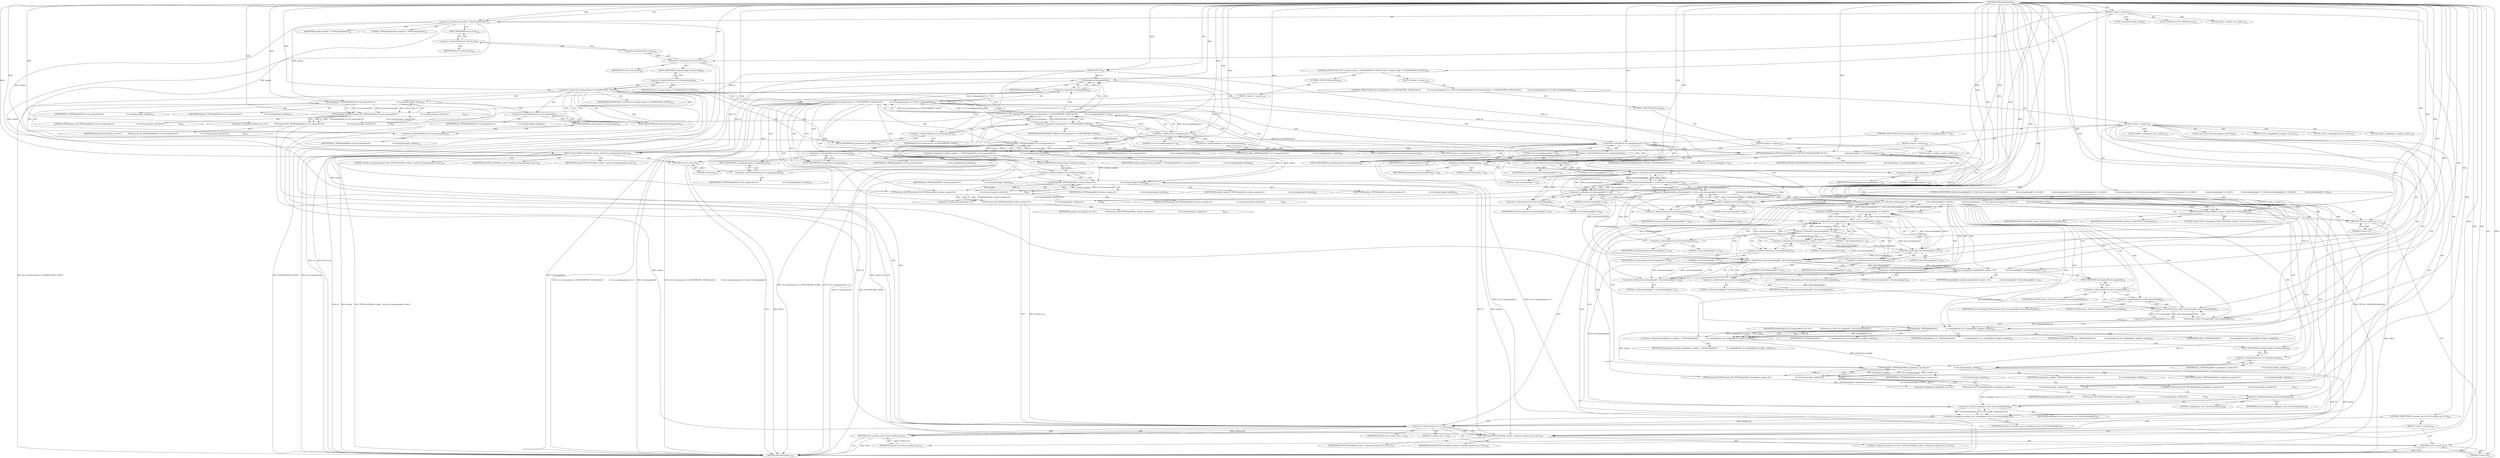 digraph "TIFFScanlineSize64" {  
"11443" [label = <(METHOD,TIFFScanlineSize64)<SUB>245</SUB>> ]
"11444" [label = <(PARAM,TIFF *tif)<SUB>245</SUB>> ]
"11445" [label = <(BLOCK,&lt;empty&gt;,&lt;empty&gt;)<SUB>246</SUB>> ]
"11446" [label = <(LOCAL,constchar[] module: char[])<SUB>247</SUB>> ]
"11447" [label = <(&lt;operator&gt;.assignment,module[] = &quot;TIFFScanlineSize64&quot;)<SUB>247</SUB>> ]
"11448" [label = <(IDENTIFIER,module,module[] = &quot;TIFFScanlineSize64&quot;)<SUB>247</SUB>> ]
"11449" [label = <(LITERAL,&quot;TIFFScanlineSize64&quot;,module[] = &quot;TIFFScanlineSize64&quot;)<SUB>247</SUB>> ]
"11450" [label = <(LOCAL,TIFFDirectory* td: TIFFDirectory)<SUB>248</SUB>> ]
"11451" [label = <(&lt;operator&gt;.assignment,*td = &amp;tif-&gt;tif_dir)<SUB>248</SUB>> ]
"11452" [label = <(IDENTIFIER,td,*td = &amp;tif-&gt;tif_dir)<SUB>248</SUB>> ]
"11453" [label = <(&lt;operator&gt;.addressOf,&amp;tif-&gt;tif_dir)<SUB>248</SUB>> ]
"11454" [label = <(&lt;operator&gt;.indirectFieldAccess,tif-&gt;tif_dir)<SUB>248</SUB>> ]
"11455" [label = <(IDENTIFIER,tif,*td = &amp;tif-&gt;tif_dir)<SUB>248</SUB>> ]
"11456" [label = <(FIELD_IDENTIFIER,tif_dir,tif_dir)<SUB>248</SUB>> ]
"11457" [label = <(LOCAL,uint64_t scanline_size: uint64_t)<SUB>249</SUB>> ]
"11458" [label = <(CONTROL_STRUCTURE,if (td-&gt;td_planarconfig == PLANARCONFIG_CONTIG),if (td-&gt;td_planarconfig == PLANARCONFIG_CONTIG))<SUB>250</SUB>> ]
"11459" [label = <(&lt;operator&gt;.equals,td-&gt;td_planarconfig == PLANARCONFIG_CONTIG)<SUB>250</SUB>> ]
"11460" [label = <(&lt;operator&gt;.indirectFieldAccess,td-&gt;td_planarconfig)<SUB>250</SUB>> ]
"11461" [label = <(IDENTIFIER,td,td-&gt;td_planarconfig == PLANARCONFIG_CONTIG)<SUB>250</SUB>> ]
"11462" [label = <(FIELD_IDENTIFIER,td_planarconfig,td_planarconfig)<SUB>250</SUB>> ]
"11463" [label = <(IDENTIFIER,PLANARCONFIG_CONTIG,td-&gt;td_planarconfig == PLANARCONFIG_CONTIG)<SUB>250</SUB>> ]
"11464" [label = <(BLOCK,&lt;empty&gt;,&lt;empty&gt;)<SUB>251</SUB>> ]
"11465" [label = <(CONTROL_STRUCTURE,if ((td-&gt;td_photometric == PHOTOMETRIC_YCBCR) &amp;&amp;\012            (td-&gt;td_samplesperpixel == 3) &amp;&amp; (!isUpSampled(tif))),if ((td-&gt;td_photometric == PHOTOMETRIC_YCBCR) &amp;&amp;\012            (td-&gt;td_samplesperpixel == 3) &amp;&amp; (!isUpSampled(tif))))<SUB>252</SUB>> ]
"11466" [label = <(&lt;operator&gt;.logicalAnd,(td-&gt;td_photometric == PHOTOMETRIC_YCBCR) &amp;&amp;\012            (td-&gt;td_samplesperpixel == 3) &amp;&amp; (!isUpSampled(tif)))<SUB>252</SUB>> ]
"11467" [label = <(&lt;operator&gt;.logicalAnd,(td-&gt;td_photometric == PHOTOMETRIC_YCBCR) &amp;&amp;\012            (td-&gt;td_samplesperpixel == 3))<SUB>252</SUB>> ]
"11468" [label = <(&lt;operator&gt;.equals,td-&gt;td_photometric == PHOTOMETRIC_YCBCR)<SUB>252</SUB>> ]
"11469" [label = <(&lt;operator&gt;.indirectFieldAccess,td-&gt;td_photometric)<SUB>252</SUB>> ]
"11470" [label = <(IDENTIFIER,td,td-&gt;td_photometric == PHOTOMETRIC_YCBCR)<SUB>252</SUB>> ]
"11471" [label = <(FIELD_IDENTIFIER,td_photometric,td_photometric)<SUB>252</SUB>> ]
"11472" [label = <(IDENTIFIER,PHOTOMETRIC_YCBCR,td-&gt;td_photometric == PHOTOMETRIC_YCBCR)<SUB>252</SUB>> ]
"11473" [label = <(&lt;operator&gt;.equals,td-&gt;td_samplesperpixel == 3)<SUB>253</SUB>> ]
"11474" [label = <(&lt;operator&gt;.indirectFieldAccess,td-&gt;td_samplesperpixel)<SUB>253</SUB>> ]
"11475" [label = <(IDENTIFIER,td,td-&gt;td_samplesperpixel == 3)<SUB>253</SUB>> ]
"11476" [label = <(FIELD_IDENTIFIER,td_samplesperpixel,td_samplesperpixel)<SUB>253</SUB>> ]
"11477" [label = <(LITERAL,3,td-&gt;td_samplesperpixel == 3)<SUB>253</SUB>> ]
"11478" [label = <(&lt;operator&gt;.logicalNot,!isUpSampled(tif))<SUB>253</SUB>> ]
"11479" [label = <(isUpSampled,isUpSampled(tif))<SUB>253</SUB>> ]
"11480" [label = <(IDENTIFIER,tif,isUpSampled(tif))<SUB>253</SUB>> ]
"11481" [label = <(BLOCK,&lt;empty&gt;,&lt;empty&gt;)<SUB>254</SUB>> ]
"11482" [label = <(LOCAL,uint16_t[2] ycbcrsubsampling: uint16_t[2])<SUB>255</SUB>> ]
"11483" [label = <(LOCAL,uint16_t samplingblock_samples: uint16_t)<SUB>256</SUB>> ]
"11484" [label = <(LOCAL,uint32_t samplingblocks_hor: uint32_t)<SUB>257</SUB>> ]
"11485" [label = <(LOCAL,uint64_t samplingrow_samples: uint64_t)<SUB>258</SUB>> ]
"11486" [label = <(LOCAL,uint64_t samplingrow_size: uint64_t)<SUB>259</SUB>> ]
"11487" [label = <(CONTROL_STRUCTURE,if (td-&gt;td_samplesperpixel != 3),if (td-&gt;td_samplesperpixel != 3))<SUB>260</SUB>> ]
"11488" [label = <(&lt;operator&gt;.notEquals,td-&gt;td_samplesperpixel != 3)<SUB>260</SUB>> ]
"11489" [label = <(&lt;operator&gt;.indirectFieldAccess,td-&gt;td_samplesperpixel)<SUB>260</SUB>> ]
"11490" [label = <(IDENTIFIER,td,td-&gt;td_samplesperpixel != 3)<SUB>260</SUB>> ]
"11491" [label = <(FIELD_IDENTIFIER,td_samplesperpixel,td_samplesperpixel)<SUB>260</SUB>> ]
"11492" [label = <(LITERAL,3,td-&gt;td_samplesperpixel != 3)<SUB>260</SUB>> ]
"11493" [label = <(BLOCK,&lt;empty&gt;,&lt;empty&gt;)<SUB>261</SUB>> ]
"11494" [label = <(TIFFErrorExtR,TIFFErrorExtR(tif, module, &quot;Invalid td_samplesperpixel value&quot;))<SUB>262</SUB>> ]
"11495" [label = <(IDENTIFIER,tif,TIFFErrorExtR(tif, module, &quot;Invalid td_samplesperpixel value&quot;))<SUB>262</SUB>> ]
"11496" [label = <(IDENTIFIER,module,TIFFErrorExtR(tif, module, &quot;Invalid td_samplesperpixel value&quot;))<SUB>262</SUB>> ]
"11497" [label = <(LITERAL,&quot;Invalid td_samplesperpixel value&quot;,TIFFErrorExtR(tif, module, &quot;Invalid td_samplesperpixel value&quot;))<SUB>262</SUB>> ]
"11498" [label = <(RETURN,return 0;,return 0;)<SUB>263</SUB>> ]
"11499" [label = <(LITERAL,0,return 0;)<SUB>263</SUB>> ]
"11500" [label = <(TIFFGetFieldDefaulted,TIFFGetFieldDefaulted(tif, TIFFTAG_YCBCRSUBSAMPLING,\012                                  ycbcrsubsampling + 0, ycbcrsubsampling + 1))<SUB>265</SUB>> ]
"11501" [label = <(IDENTIFIER,tif,TIFFGetFieldDefaulted(tif, TIFFTAG_YCBCRSUBSAMPLING,\012                                  ycbcrsubsampling + 0, ycbcrsubsampling + 1))<SUB>265</SUB>> ]
"11502" [label = <(IDENTIFIER,TIFFTAG_YCBCRSUBSAMPLING,TIFFGetFieldDefaulted(tif, TIFFTAG_YCBCRSUBSAMPLING,\012                                  ycbcrsubsampling + 0, ycbcrsubsampling + 1))<SUB>265</SUB>> ]
"11503" [label = <(&lt;operator&gt;.addition,ycbcrsubsampling + 0)<SUB>266</SUB>> ]
"11504" [label = <(IDENTIFIER,ycbcrsubsampling,ycbcrsubsampling + 0)<SUB>266</SUB>> ]
"11505" [label = <(LITERAL,0,ycbcrsubsampling + 0)<SUB>266</SUB>> ]
"11506" [label = <(&lt;operator&gt;.addition,ycbcrsubsampling + 1)<SUB>266</SUB>> ]
"11507" [label = <(IDENTIFIER,ycbcrsubsampling,ycbcrsubsampling + 1)<SUB>266</SUB>> ]
"11508" [label = <(LITERAL,1,ycbcrsubsampling + 1)<SUB>266</SUB>> ]
"11509" [label = <(CONTROL_STRUCTURE,if (((ycbcrsubsampling[0] != 1) &amp;&amp; (ycbcrsubsampling[0] != 2) &amp;&amp;\012                 (ycbcrsubsampling[0] != 4)) ||\012                ((ycbcrsubsampling[1] != 1) &amp;&amp; (ycbcrsubsampling[1] != 2) &amp;&amp;\012                 (ycbcrsubsampling[1] != 4))),if (((ycbcrsubsampling[0] != 1) &amp;&amp; (ycbcrsubsampling[0] != 2) &amp;&amp;\012                 (ycbcrsubsampling[0] != 4)) ||\012                ((ycbcrsubsampling[1] != 1) &amp;&amp; (ycbcrsubsampling[1] != 2) &amp;&amp;\012                 (ycbcrsubsampling[1] != 4))))<SUB>267</SUB>> ]
"11510" [label = <(&lt;operator&gt;.logicalOr,((ycbcrsubsampling[0] != 1) &amp;&amp; (ycbcrsubsampling[0] != 2) &amp;&amp;\012                 (ycbcrsubsampling[0] != 4)) ||\012                ((ycbcrsubsampling[1] != 1) &amp;&amp; (ycbcrsubsampling[1] != 2) &amp;&amp;\012                 (ycbcrsubsampling[1] != 4)))<SUB>267</SUB>> ]
"11511" [label = <(&lt;operator&gt;.logicalAnd,(ycbcrsubsampling[0] != 1) &amp;&amp; (ycbcrsubsampling[0] != 2) &amp;&amp;\012                 (ycbcrsubsampling[0] != 4))<SUB>267</SUB>> ]
"11512" [label = <(&lt;operator&gt;.logicalAnd,(ycbcrsubsampling[0] != 1) &amp;&amp; (ycbcrsubsampling[0] != 2))<SUB>267</SUB>> ]
"11513" [label = <(&lt;operator&gt;.notEquals,ycbcrsubsampling[0] != 1)<SUB>267</SUB>> ]
"11514" [label = <(&lt;operator&gt;.indirectIndexAccess,ycbcrsubsampling[0])<SUB>267</SUB>> ]
"11515" [label = <(IDENTIFIER,ycbcrsubsampling,ycbcrsubsampling[0] != 1)<SUB>267</SUB>> ]
"11516" [label = <(LITERAL,0,ycbcrsubsampling[0] != 1)<SUB>267</SUB>> ]
"11517" [label = <(LITERAL,1,ycbcrsubsampling[0] != 1)<SUB>267</SUB>> ]
"11518" [label = <(&lt;operator&gt;.notEquals,ycbcrsubsampling[0] != 2)<SUB>267</SUB>> ]
"11519" [label = <(&lt;operator&gt;.indirectIndexAccess,ycbcrsubsampling[0])<SUB>267</SUB>> ]
"11520" [label = <(IDENTIFIER,ycbcrsubsampling,ycbcrsubsampling[0] != 2)<SUB>267</SUB>> ]
"11521" [label = <(LITERAL,0,ycbcrsubsampling[0] != 2)<SUB>267</SUB>> ]
"11522" [label = <(LITERAL,2,ycbcrsubsampling[0] != 2)<SUB>267</SUB>> ]
"11523" [label = <(&lt;operator&gt;.notEquals,ycbcrsubsampling[0] != 4)<SUB>268</SUB>> ]
"11524" [label = <(&lt;operator&gt;.indirectIndexAccess,ycbcrsubsampling[0])<SUB>268</SUB>> ]
"11525" [label = <(IDENTIFIER,ycbcrsubsampling,ycbcrsubsampling[0] != 4)<SUB>268</SUB>> ]
"11526" [label = <(LITERAL,0,ycbcrsubsampling[0] != 4)<SUB>268</SUB>> ]
"11527" [label = <(LITERAL,4,ycbcrsubsampling[0] != 4)<SUB>268</SUB>> ]
"11528" [label = <(&lt;operator&gt;.logicalAnd,(ycbcrsubsampling[1] != 1) &amp;&amp; (ycbcrsubsampling[1] != 2) &amp;&amp;\012                 (ycbcrsubsampling[1] != 4))<SUB>269</SUB>> ]
"11529" [label = <(&lt;operator&gt;.logicalAnd,(ycbcrsubsampling[1] != 1) &amp;&amp; (ycbcrsubsampling[1] != 2))<SUB>269</SUB>> ]
"11530" [label = <(&lt;operator&gt;.notEquals,ycbcrsubsampling[1] != 1)<SUB>269</SUB>> ]
"11531" [label = <(&lt;operator&gt;.indirectIndexAccess,ycbcrsubsampling[1])<SUB>269</SUB>> ]
"11532" [label = <(IDENTIFIER,ycbcrsubsampling,ycbcrsubsampling[1] != 1)<SUB>269</SUB>> ]
"11533" [label = <(LITERAL,1,ycbcrsubsampling[1] != 1)<SUB>269</SUB>> ]
"11534" [label = <(LITERAL,1,ycbcrsubsampling[1] != 1)<SUB>269</SUB>> ]
"11535" [label = <(&lt;operator&gt;.notEquals,ycbcrsubsampling[1] != 2)<SUB>269</SUB>> ]
"11536" [label = <(&lt;operator&gt;.indirectIndexAccess,ycbcrsubsampling[1])<SUB>269</SUB>> ]
"11537" [label = <(IDENTIFIER,ycbcrsubsampling,ycbcrsubsampling[1] != 2)<SUB>269</SUB>> ]
"11538" [label = <(LITERAL,1,ycbcrsubsampling[1] != 2)<SUB>269</SUB>> ]
"11539" [label = <(LITERAL,2,ycbcrsubsampling[1] != 2)<SUB>269</SUB>> ]
"11540" [label = <(&lt;operator&gt;.notEquals,ycbcrsubsampling[1] != 4)<SUB>270</SUB>> ]
"11541" [label = <(&lt;operator&gt;.indirectIndexAccess,ycbcrsubsampling[1])<SUB>270</SUB>> ]
"11542" [label = <(IDENTIFIER,ycbcrsubsampling,ycbcrsubsampling[1] != 4)<SUB>270</SUB>> ]
"11543" [label = <(LITERAL,1,ycbcrsubsampling[1] != 4)<SUB>270</SUB>> ]
"11544" [label = <(LITERAL,4,ycbcrsubsampling[1] != 4)<SUB>270</SUB>> ]
"11545" [label = <(BLOCK,&lt;empty&gt;,&lt;empty&gt;)<SUB>271</SUB>> ]
"11546" [label = <(TIFFErrorExtR,TIFFErrorExtR(tif, module, &quot;Invalid YCbCr subsampling&quot;))<SUB>272</SUB>> ]
"11547" [label = <(IDENTIFIER,tif,TIFFErrorExtR(tif, module, &quot;Invalid YCbCr subsampling&quot;))<SUB>272</SUB>> ]
"11548" [label = <(IDENTIFIER,module,TIFFErrorExtR(tif, module, &quot;Invalid YCbCr subsampling&quot;))<SUB>272</SUB>> ]
"11549" [label = <(LITERAL,&quot;Invalid YCbCr subsampling&quot;,TIFFErrorExtR(tif, module, &quot;Invalid YCbCr subsampling&quot;))<SUB>272</SUB>> ]
"11550" [label = <(RETURN,return 0;,return 0;)<SUB>273</SUB>> ]
"11551" [label = <(LITERAL,0,return 0;)<SUB>273</SUB>> ]
"11552" [label = <(&lt;operator&gt;.assignment,samplingblock_samples =\012                ycbcrsubsampling[0] * ycbcrsubsampling[1] + 2)<SUB>275</SUB>> ]
"11553" [label = <(IDENTIFIER,samplingblock_samples,samplingblock_samples =\012                ycbcrsubsampling[0] * ycbcrsubsampling[1] + 2)<SUB>275</SUB>> ]
"11554" [label = <(&lt;operator&gt;.addition,ycbcrsubsampling[0] * ycbcrsubsampling[1] + 2)<SUB>276</SUB>> ]
"11555" [label = <(&lt;operator&gt;.multiplication,ycbcrsubsampling[0] * ycbcrsubsampling[1])<SUB>276</SUB>> ]
"11556" [label = <(&lt;operator&gt;.indirectIndexAccess,ycbcrsubsampling[0])<SUB>276</SUB>> ]
"11557" [label = <(IDENTIFIER,ycbcrsubsampling,ycbcrsubsampling[0] * ycbcrsubsampling[1])<SUB>276</SUB>> ]
"11558" [label = <(LITERAL,0,ycbcrsubsampling[0] * ycbcrsubsampling[1])<SUB>276</SUB>> ]
"11559" [label = <(&lt;operator&gt;.indirectIndexAccess,ycbcrsubsampling[1])<SUB>276</SUB>> ]
"11560" [label = <(IDENTIFIER,ycbcrsubsampling,ycbcrsubsampling[0] * ycbcrsubsampling[1])<SUB>276</SUB>> ]
"11561" [label = <(LITERAL,1,ycbcrsubsampling[0] * ycbcrsubsampling[1])<SUB>276</SUB>> ]
"11562" [label = <(LITERAL,2,ycbcrsubsampling[0] * ycbcrsubsampling[1] + 2)<SUB>276</SUB>> ]
"11563" [label = <(&lt;operator&gt;.assignment,samplingblocks_hor =\012                TIFFhowmany_32(td-&gt;td_imagewidth, ycbcrsubsampling[0]))<SUB>277</SUB>> ]
"11564" [label = <(IDENTIFIER,samplingblocks_hor,samplingblocks_hor =\012                TIFFhowmany_32(td-&gt;td_imagewidth, ycbcrsubsampling[0]))<SUB>277</SUB>> ]
"11565" [label = <(TIFFhowmany_32,TIFFhowmany_32(td-&gt;td_imagewidth, ycbcrsubsampling[0]))<SUB>278</SUB>> ]
"11566" [label = <(&lt;operator&gt;.indirectFieldAccess,td-&gt;td_imagewidth)<SUB>278</SUB>> ]
"11567" [label = <(IDENTIFIER,td,TIFFhowmany_32(td-&gt;td_imagewidth, ycbcrsubsampling[0]))<SUB>278</SUB>> ]
"11568" [label = <(FIELD_IDENTIFIER,td_imagewidth,td_imagewidth)<SUB>278</SUB>> ]
"11569" [label = <(&lt;operator&gt;.indirectIndexAccess,ycbcrsubsampling[0])<SUB>278</SUB>> ]
"11570" [label = <(IDENTIFIER,ycbcrsubsampling,TIFFhowmany_32(td-&gt;td_imagewidth, ycbcrsubsampling[0]))<SUB>278</SUB>> ]
"11571" [label = <(LITERAL,0,TIFFhowmany_32(td-&gt;td_imagewidth, ycbcrsubsampling[0]))<SUB>278</SUB>> ]
"11572" [label = <(&lt;operator&gt;.assignment,samplingrow_samples = _TIFFMultiply64(\012                tif, samplingblocks_hor, samplingblock_samples, module))<SUB>279</SUB>> ]
"11573" [label = <(IDENTIFIER,samplingrow_samples,samplingrow_samples = _TIFFMultiply64(\012                tif, samplingblocks_hor, samplingblock_samples, module))<SUB>279</SUB>> ]
"11574" [label = <(_TIFFMultiply64,_TIFFMultiply64(\012                tif, samplingblocks_hor, samplingblock_samples, module))<SUB>279</SUB>> ]
"11575" [label = <(IDENTIFIER,tif,_TIFFMultiply64(\012                tif, samplingblocks_hor, samplingblock_samples, module))<SUB>280</SUB>> ]
"11576" [label = <(IDENTIFIER,samplingblocks_hor,_TIFFMultiply64(\012                tif, samplingblocks_hor, samplingblock_samples, module))<SUB>280</SUB>> ]
"11577" [label = <(IDENTIFIER,samplingblock_samples,_TIFFMultiply64(\012                tif, samplingblocks_hor, samplingblock_samples, module))<SUB>280</SUB>> ]
"11578" [label = <(IDENTIFIER,module,_TIFFMultiply64(\012                tif, samplingblocks_hor, samplingblock_samples, module))<SUB>280</SUB>> ]
"11579" [label = <(&lt;operator&gt;.assignment,samplingrow_size =\012                TIFFhowmany_64(_TIFFMultiply64(tif, samplingrow_samples,\012                                               td-&gt;td_bitspersample, module),\012                               8))<SUB>281</SUB>> ]
"11580" [label = <(IDENTIFIER,samplingrow_size,samplingrow_size =\012                TIFFhowmany_64(_TIFFMultiply64(tif, samplingrow_samples,\012                                               td-&gt;td_bitspersample, module),\012                               8))<SUB>281</SUB>> ]
"11581" [label = <(TIFFhowmany_64,TIFFhowmany_64(_TIFFMultiply64(tif, samplingrow_samples,\012                                               td-&gt;td_bitspersample, module),\012                               8))<SUB>282</SUB>> ]
"11582" [label = <(_TIFFMultiply64,_TIFFMultiply64(tif, samplingrow_samples,\012                                               td-&gt;td_bitspersample, module))<SUB>282</SUB>> ]
"11583" [label = <(IDENTIFIER,tif,_TIFFMultiply64(tif, samplingrow_samples,\012                                               td-&gt;td_bitspersample, module))<SUB>282</SUB>> ]
"11584" [label = <(IDENTIFIER,samplingrow_samples,_TIFFMultiply64(tif, samplingrow_samples,\012                                               td-&gt;td_bitspersample, module))<SUB>282</SUB>> ]
"11585" [label = <(&lt;operator&gt;.indirectFieldAccess,td-&gt;td_bitspersample)<SUB>283</SUB>> ]
"11586" [label = <(IDENTIFIER,td,_TIFFMultiply64(tif, samplingrow_samples,\012                                               td-&gt;td_bitspersample, module))<SUB>283</SUB>> ]
"11587" [label = <(FIELD_IDENTIFIER,td_bitspersample,td_bitspersample)<SUB>283</SUB>> ]
"11588" [label = <(IDENTIFIER,module,_TIFFMultiply64(tif, samplingrow_samples,\012                                               td-&gt;td_bitspersample, module))<SUB>283</SUB>> ]
"11589" [label = <(LITERAL,8,TIFFhowmany_64(_TIFFMultiply64(tif, samplingrow_samples,\012                                               td-&gt;td_bitspersample, module),\012                               8))<SUB>284</SUB>> ]
"11590" [label = <(&lt;operator&gt;.assignment,scanline_size = (samplingrow_size / ycbcrsubsampling[1]))<SUB>285</SUB>> ]
"11591" [label = <(IDENTIFIER,scanline_size,scanline_size = (samplingrow_size / ycbcrsubsampling[1]))<SUB>285</SUB>> ]
"11592" [label = <(&lt;operator&gt;.division,samplingrow_size / ycbcrsubsampling[1])<SUB>285</SUB>> ]
"11593" [label = <(IDENTIFIER,samplingrow_size,samplingrow_size / ycbcrsubsampling[1])<SUB>285</SUB>> ]
"11594" [label = <(&lt;operator&gt;.indirectIndexAccess,ycbcrsubsampling[1])<SUB>285</SUB>> ]
"11595" [label = <(IDENTIFIER,ycbcrsubsampling,samplingrow_size / ycbcrsubsampling[1])<SUB>285</SUB>> ]
"11596" [label = <(LITERAL,1,samplingrow_size / ycbcrsubsampling[1])<SUB>285</SUB>> ]
"11597" [label = <(CONTROL_STRUCTURE,else,else)<SUB>288</SUB>> ]
"11598" [label = <(BLOCK,&lt;empty&gt;,&lt;empty&gt;)<SUB>288</SUB>> ]
"11599" [label = <(LOCAL,uint64_t scanline_samples: uint64_t)<SUB>289</SUB>> ]
"11600" [label = <(&lt;operator&gt;.assignment,scanline_samples = _TIFFMultiply64(tif, td-&gt;td_imagewidth,\012                                               td-&gt;td_samplesperpixel, module))<SUB>290</SUB>> ]
"11601" [label = <(IDENTIFIER,scanline_samples,scanline_samples = _TIFFMultiply64(tif, td-&gt;td_imagewidth,\012                                               td-&gt;td_samplesperpixel, module))<SUB>290</SUB>> ]
"11602" [label = <(_TIFFMultiply64,_TIFFMultiply64(tif, td-&gt;td_imagewidth,\012                                               td-&gt;td_samplesperpixel, module))<SUB>290</SUB>> ]
"11603" [label = <(IDENTIFIER,tif,_TIFFMultiply64(tif, td-&gt;td_imagewidth,\012                                               td-&gt;td_samplesperpixel, module))<SUB>290</SUB>> ]
"11604" [label = <(&lt;operator&gt;.indirectFieldAccess,td-&gt;td_imagewidth)<SUB>290</SUB>> ]
"11605" [label = <(IDENTIFIER,td,_TIFFMultiply64(tif, td-&gt;td_imagewidth,\012                                               td-&gt;td_samplesperpixel, module))<SUB>290</SUB>> ]
"11606" [label = <(FIELD_IDENTIFIER,td_imagewidth,td_imagewidth)<SUB>290</SUB>> ]
"11607" [label = <(&lt;operator&gt;.indirectFieldAccess,td-&gt;td_samplesperpixel)<SUB>291</SUB>> ]
"11608" [label = <(IDENTIFIER,td,_TIFFMultiply64(tif, td-&gt;td_imagewidth,\012                                               td-&gt;td_samplesperpixel, module))<SUB>291</SUB>> ]
"11609" [label = <(FIELD_IDENTIFIER,td_samplesperpixel,td_samplesperpixel)<SUB>291</SUB>> ]
"11610" [label = <(IDENTIFIER,module,_TIFFMultiply64(tif, td-&gt;td_imagewidth,\012                                               td-&gt;td_samplesperpixel, module))<SUB>291</SUB>> ]
"11611" [label = <(&lt;operator&gt;.assignment,scanline_size =\012                TIFFhowmany_64(_TIFFMultiply64(tif, scanline_samples,\012                                               td-&gt;td_bitspersample, module),\012                               8))<SUB>292</SUB>> ]
"11612" [label = <(IDENTIFIER,scanline_size,scanline_size =\012                TIFFhowmany_64(_TIFFMultiply64(tif, scanline_samples,\012                                               td-&gt;td_bitspersample, module),\012                               8))<SUB>292</SUB>> ]
"11613" [label = <(TIFFhowmany_64,TIFFhowmany_64(_TIFFMultiply64(tif, scanline_samples,\012                                               td-&gt;td_bitspersample, module),\012                               8))<SUB>293</SUB>> ]
"11614" [label = <(_TIFFMultiply64,_TIFFMultiply64(tif, scanline_samples,\012                                               td-&gt;td_bitspersample, module))<SUB>293</SUB>> ]
"11615" [label = <(IDENTIFIER,tif,_TIFFMultiply64(tif, scanline_samples,\012                                               td-&gt;td_bitspersample, module))<SUB>293</SUB>> ]
"11616" [label = <(IDENTIFIER,scanline_samples,_TIFFMultiply64(tif, scanline_samples,\012                                               td-&gt;td_bitspersample, module))<SUB>293</SUB>> ]
"11617" [label = <(&lt;operator&gt;.indirectFieldAccess,td-&gt;td_bitspersample)<SUB>294</SUB>> ]
"11618" [label = <(IDENTIFIER,td,_TIFFMultiply64(tif, scanline_samples,\012                                               td-&gt;td_bitspersample, module))<SUB>294</SUB>> ]
"11619" [label = <(FIELD_IDENTIFIER,td_bitspersample,td_bitspersample)<SUB>294</SUB>> ]
"11620" [label = <(IDENTIFIER,module,_TIFFMultiply64(tif, scanline_samples,\012                                               td-&gt;td_bitspersample, module))<SUB>294</SUB>> ]
"11621" [label = <(LITERAL,8,TIFFhowmany_64(_TIFFMultiply64(tif, scanline_samples,\012                                               td-&gt;td_bitspersample, module),\012                               8))<SUB>295</SUB>> ]
"11622" [label = <(CONTROL_STRUCTURE,else,else)<SUB>299</SUB>> ]
"11623" [label = <(BLOCK,&lt;empty&gt;,&lt;empty&gt;)<SUB>299</SUB>> ]
"11624" [label = <(&lt;operator&gt;.assignment,scanline_size =\012            TIFFhowmany_64(_TIFFMultiply64(tif, td-&gt;td_imagewidth,\012                                           td-&gt;td_bitspersample, module),\012                           8))<SUB>300</SUB>> ]
"11625" [label = <(IDENTIFIER,scanline_size,scanline_size =\012            TIFFhowmany_64(_TIFFMultiply64(tif, td-&gt;td_imagewidth,\012                                           td-&gt;td_bitspersample, module),\012                           8))<SUB>300</SUB>> ]
"11626" [label = <(TIFFhowmany_64,TIFFhowmany_64(_TIFFMultiply64(tif, td-&gt;td_imagewidth,\012                                           td-&gt;td_bitspersample, module),\012                           8))<SUB>301</SUB>> ]
"11627" [label = <(_TIFFMultiply64,_TIFFMultiply64(tif, td-&gt;td_imagewidth,\012                                           td-&gt;td_bitspersample, module))<SUB>301</SUB>> ]
"11628" [label = <(IDENTIFIER,tif,_TIFFMultiply64(tif, td-&gt;td_imagewidth,\012                                           td-&gt;td_bitspersample, module))<SUB>301</SUB>> ]
"11629" [label = <(&lt;operator&gt;.indirectFieldAccess,td-&gt;td_imagewidth)<SUB>301</SUB>> ]
"11630" [label = <(IDENTIFIER,td,_TIFFMultiply64(tif, td-&gt;td_imagewidth,\012                                           td-&gt;td_bitspersample, module))<SUB>301</SUB>> ]
"11631" [label = <(FIELD_IDENTIFIER,td_imagewidth,td_imagewidth)<SUB>301</SUB>> ]
"11632" [label = <(&lt;operator&gt;.indirectFieldAccess,td-&gt;td_bitspersample)<SUB>302</SUB>> ]
"11633" [label = <(IDENTIFIER,td,_TIFFMultiply64(tif, td-&gt;td_imagewidth,\012                                           td-&gt;td_bitspersample, module))<SUB>302</SUB>> ]
"11634" [label = <(FIELD_IDENTIFIER,td_bitspersample,td_bitspersample)<SUB>302</SUB>> ]
"11635" [label = <(IDENTIFIER,module,_TIFFMultiply64(tif, td-&gt;td_imagewidth,\012                                           td-&gt;td_bitspersample, module))<SUB>302</SUB>> ]
"11636" [label = <(LITERAL,8,TIFFhowmany_64(_TIFFMultiply64(tif, td-&gt;td_imagewidth,\012                                           td-&gt;td_bitspersample, module),\012                           8))<SUB>303</SUB>> ]
"11637" [label = <(CONTROL_STRUCTURE,if (scanline_size == 0),if (scanline_size == 0))<SUB>305</SUB>> ]
"11638" [label = <(&lt;operator&gt;.equals,scanline_size == 0)<SUB>305</SUB>> ]
"11639" [label = <(IDENTIFIER,scanline_size,scanline_size == 0)<SUB>305</SUB>> ]
"11640" [label = <(LITERAL,0,scanline_size == 0)<SUB>305</SUB>> ]
"11641" [label = <(BLOCK,&lt;empty&gt;,&lt;empty&gt;)<SUB>306</SUB>> ]
"11642" [label = <(TIFFErrorExtR,TIFFErrorExtR(tif, module, &quot;Computed scanline size is zero&quot;))<SUB>307</SUB>> ]
"11643" [label = <(IDENTIFIER,tif,TIFFErrorExtR(tif, module, &quot;Computed scanline size is zero&quot;))<SUB>307</SUB>> ]
"11644" [label = <(IDENTIFIER,module,TIFFErrorExtR(tif, module, &quot;Computed scanline size is zero&quot;))<SUB>307</SUB>> ]
"11645" [label = <(LITERAL,&quot;Computed scanline size is zero&quot;,TIFFErrorExtR(tif, module, &quot;Computed scanline size is zero&quot;))<SUB>307</SUB>> ]
"11646" [label = <(RETURN,return 0;,return 0;)<SUB>308</SUB>> ]
"11647" [label = <(LITERAL,0,return 0;)<SUB>308</SUB>> ]
"11648" [label = <(RETURN,return (scanline_size);,return (scanline_size);)<SUB>310</SUB>> ]
"11649" [label = <(IDENTIFIER,scanline_size,return (scanline_size);)<SUB>310</SUB>> ]
"11650" [label = <(METHOD_RETURN,uint64_t)<SUB>245</SUB>> ]
  "11443" -> "11444"  [ label = "AST: "] 
  "11443" -> "11445"  [ label = "AST: "] 
  "11443" -> "11650"  [ label = "AST: "] 
  "11445" -> "11446"  [ label = "AST: "] 
  "11445" -> "11447"  [ label = "AST: "] 
  "11445" -> "11450"  [ label = "AST: "] 
  "11445" -> "11451"  [ label = "AST: "] 
  "11445" -> "11457"  [ label = "AST: "] 
  "11445" -> "11458"  [ label = "AST: "] 
  "11445" -> "11637"  [ label = "AST: "] 
  "11445" -> "11648"  [ label = "AST: "] 
  "11447" -> "11448"  [ label = "AST: "] 
  "11447" -> "11449"  [ label = "AST: "] 
  "11451" -> "11452"  [ label = "AST: "] 
  "11451" -> "11453"  [ label = "AST: "] 
  "11453" -> "11454"  [ label = "AST: "] 
  "11454" -> "11455"  [ label = "AST: "] 
  "11454" -> "11456"  [ label = "AST: "] 
  "11458" -> "11459"  [ label = "AST: "] 
  "11458" -> "11464"  [ label = "AST: "] 
  "11458" -> "11622"  [ label = "AST: "] 
  "11459" -> "11460"  [ label = "AST: "] 
  "11459" -> "11463"  [ label = "AST: "] 
  "11460" -> "11461"  [ label = "AST: "] 
  "11460" -> "11462"  [ label = "AST: "] 
  "11464" -> "11465"  [ label = "AST: "] 
  "11465" -> "11466"  [ label = "AST: "] 
  "11465" -> "11481"  [ label = "AST: "] 
  "11465" -> "11597"  [ label = "AST: "] 
  "11466" -> "11467"  [ label = "AST: "] 
  "11466" -> "11478"  [ label = "AST: "] 
  "11467" -> "11468"  [ label = "AST: "] 
  "11467" -> "11473"  [ label = "AST: "] 
  "11468" -> "11469"  [ label = "AST: "] 
  "11468" -> "11472"  [ label = "AST: "] 
  "11469" -> "11470"  [ label = "AST: "] 
  "11469" -> "11471"  [ label = "AST: "] 
  "11473" -> "11474"  [ label = "AST: "] 
  "11473" -> "11477"  [ label = "AST: "] 
  "11474" -> "11475"  [ label = "AST: "] 
  "11474" -> "11476"  [ label = "AST: "] 
  "11478" -> "11479"  [ label = "AST: "] 
  "11479" -> "11480"  [ label = "AST: "] 
  "11481" -> "11482"  [ label = "AST: "] 
  "11481" -> "11483"  [ label = "AST: "] 
  "11481" -> "11484"  [ label = "AST: "] 
  "11481" -> "11485"  [ label = "AST: "] 
  "11481" -> "11486"  [ label = "AST: "] 
  "11481" -> "11487"  [ label = "AST: "] 
  "11481" -> "11500"  [ label = "AST: "] 
  "11481" -> "11509"  [ label = "AST: "] 
  "11481" -> "11552"  [ label = "AST: "] 
  "11481" -> "11563"  [ label = "AST: "] 
  "11481" -> "11572"  [ label = "AST: "] 
  "11481" -> "11579"  [ label = "AST: "] 
  "11481" -> "11590"  [ label = "AST: "] 
  "11487" -> "11488"  [ label = "AST: "] 
  "11487" -> "11493"  [ label = "AST: "] 
  "11488" -> "11489"  [ label = "AST: "] 
  "11488" -> "11492"  [ label = "AST: "] 
  "11489" -> "11490"  [ label = "AST: "] 
  "11489" -> "11491"  [ label = "AST: "] 
  "11493" -> "11494"  [ label = "AST: "] 
  "11493" -> "11498"  [ label = "AST: "] 
  "11494" -> "11495"  [ label = "AST: "] 
  "11494" -> "11496"  [ label = "AST: "] 
  "11494" -> "11497"  [ label = "AST: "] 
  "11498" -> "11499"  [ label = "AST: "] 
  "11500" -> "11501"  [ label = "AST: "] 
  "11500" -> "11502"  [ label = "AST: "] 
  "11500" -> "11503"  [ label = "AST: "] 
  "11500" -> "11506"  [ label = "AST: "] 
  "11503" -> "11504"  [ label = "AST: "] 
  "11503" -> "11505"  [ label = "AST: "] 
  "11506" -> "11507"  [ label = "AST: "] 
  "11506" -> "11508"  [ label = "AST: "] 
  "11509" -> "11510"  [ label = "AST: "] 
  "11509" -> "11545"  [ label = "AST: "] 
  "11510" -> "11511"  [ label = "AST: "] 
  "11510" -> "11528"  [ label = "AST: "] 
  "11511" -> "11512"  [ label = "AST: "] 
  "11511" -> "11523"  [ label = "AST: "] 
  "11512" -> "11513"  [ label = "AST: "] 
  "11512" -> "11518"  [ label = "AST: "] 
  "11513" -> "11514"  [ label = "AST: "] 
  "11513" -> "11517"  [ label = "AST: "] 
  "11514" -> "11515"  [ label = "AST: "] 
  "11514" -> "11516"  [ label = "AST: "] 
  "11518" -> "11519"  [ label = "AST: "] 
  "11518" -> "11522"  [ label = "AST: "] 
  "11519" -> "11520"  [ label = "AST: "] 
  "11519" -> "11521"  [ label = "AST: "] 
  "11523" -> "11524"  [ label = "AST: "] 
  "11523" -> "11527"  [ label = "AST: "] 
  "11524" -> "11525"  [ label = "AST: "] 
  "11524" -> "11526"  [ label = "AST: "] 
  "11528" -> "11529"  [ label = "AST: "] 
  "11528" -> "11540"  [ label = "AST: "] 
  "11529" -> "11530"  [ label = "AST: "] 
  "11529" -> "11535"  [ label = "AST: "] 
  "11530" -> "11531"  [ label = "AST: "] 
  "11530" -> "11534"  [ label = "AST: "] 
  "11531" -> "11532"  [ label = "AST: "] 
  "11531" -> "11533"  [ label = "AST: "] 
  "11535" -> "11536"  [ label = "AST: "] 
  "11535" -> "11539"  [ label = "AST: "] 
  "11536" -> "11537"  [ label = "AST: "] 
  "11536" -> "11538"  [ label = "AST: "] 
  "11540" -> "11541"  [ label = "AST: "] 
  "11540" -> "11544"  [ label = "AST: "] 
  "11541" -> "11542"  [ label = "AST: "] 
  "11541" -> "11543"  [ label = "AST: "] 
  "11545" -> "11546"  [ label = "AST: "] 
  "11545" -> "11550"  [ label = "AST: "] 
  "11546" -> "11547"  [ label = "AST: "] 
  "11546" -> "11548"  [ label = "AST: "] 
  "11546" -> "11549"  [ label = "AST: "] 
  "11550" -> "11551"  [ label = "AST: "] 
  "11552" -> "11553"  [ label = "AST: "] 
  "11552" -> "11554"  [ label = "AST: "] 
  "11554" -> "11555"  [ label = "AST: "] 
  "11554" -> "11562"  [ label = "AST: "] 
  "11555" -> "11556"  [ label = "AST: "] 
  "11555" -> "11559"  [ label = "AST: "] 
  "11556" -> "11557"  [ label = "AST: "] 
  "11556" -> "11558"  [ label = "AST: "] 
  "11559" -> "11560"  [ label = "AST: "] 
  "11559" -> "11561"  [ label = "AST: "] 
  "11563" -> "11564"  [ label = "AST: "] 
  "11563" -> "11565"  [ label = "AST: "] 
  "11565" -> "11566"  [ label = "AST: "] 
  "11565" -> "11569"  [ label = "AST: "] 
  "11566" -> "11567"  [ label = "AST: "] 
  "11566" -> "11568"  [ label = "AST: "] 
  "11569" -> "11570"  [ label = "AST: "] 
  "11569" -> "11571"  [ label = "AST: "] 
  "11572" -> "11573"  [ label = "AST: "] 
  "11572" -> "11574"  [ label = "AST: "] 
  "11574" -> "11575"  [ label = "AST: "] 
  "11574" -> "11576"  [ label = "AST: "] 
  "11574" -> "11577"  [ label = "AST: "] 
  "11574" -> "11578"  [ label = "AST: "] 
  "11579" -> "11580"  [ label = "AST: "] 
  "11579" -> "11581"  [ label = "AST: "] 
  "11581" -> "11582"  [ label = "AST: "] 
  "11581" -> "11589"  [ label = "AST: "] 
  "11582" -> "11583"  [ label = "AST: "] 
  "11582" -> "11584"  [ label = "AST: "] 
  "11582" -> "11585"  [ label = "AST: "] 
  "11582" -> "11588"  [ label = "AST: "] 
  "11585" -> "11586"  [ label = "AST: "] 
  "11585" -> "11587"  [ label = "AST: "] 
  "11590" -> "11591"  [ label = "AST: "] 
  "11590" -> "11592"  [ label = "AST: "] 
  "11592" -> "11593"  [ label = "AST: "] 
  "11592" -> "11594"  [ label = "AST: "] 
  "11594" -> "11595"  [ label = "AST: "] 
  "11594" -> "11596"  [ label = "AST: "] 
  "11597" -> "11598"  [ label = "AST: "] 
  "11598" -> "11599"  [ label = "AST: "] 
  "11598" -> "11600"  [ label = "AST: "] 
  "11598" -> "11611"  [ label = "AST: "] 
  "11600" -> "11601"  [ label = "AST: "] 
  "11600" -> "11602"  [ label = "AST: "] 
  "11602" -> "11603"  [ label = "AST: "] 
  "11602" -> "11604"  [ label = "AST: "] 
  "11602" -> "11607"  [ label = "AST: "] 
  "11602" -> "11610"  [ label = "AST: "] 
  "11604" -> "11605"  [ label = "AST: "] 
  "11604" -> "11606"  [ label = "AST: "] 
  "11607" -> "11608"  [ label = "AST: "] 
  "11607" -> "11609"  [ label = "AST: "] 
  "11611" -> "11612"  [ label = "AST: "] 
  "11611" -> "11613"  [ label = "AST: "] 
  "11613" -> "11614"  [ label = "AST: "] 
  "11613" -> "11621"  [ label = "AST: "] 
  "11614" -> "11615"  [ label = "AST: "] 
  "11614" -> "11616"  [ label = "AST: "] 
  "11614" -> "11617"  [ label = "AST: "] 
  "11614" -> "11620"  [ label = "AST: "] 
  "11617" -> "11618"  [ label = "AST: "] 
  "11617" -> "11619"  [ label = "AST: "] 
  "11622" -> "11623"  [ label = "AST: "] 
  "11623" -> "11624"  [ label = "AST: "] 
  "11624" -> "11625"  [ label = "AST: "] 
  "11624" -> "11626"  [ label = "AST: "] 
  "11626" -> "11627"  [ label = "AST: "] 
  "11626" -> "11636"  [ label = "AST: "] 
  "11627" -> "11628"  [ label = "AST: "] 
  "11627" -> "11629"  [ label = "AST: "] 
  "11627" -> "11632"  [ label = "AST: "] 
  "11627" -> "11635"  [ label = "AST: "] 
  "11629" -> "11630"  [ label = "AST: "] 
  "11629" -> "11631"  [ label = "AST: "] 
  "11632" -> "11633"  [ label = "AST: "] 
  "11632" -> "11634"  [ label = "AST: "] 
  "11637" -> "11638"  [ label = "AST: "] 
  "11637" -> "11641"  [ label = "AST: "] 
  "11638" -> "11639"  [ label = "AST: "] 
  "11638" -> "11640"  [ label = "AST: "] 
  "11641" -> "11642"  [ label = "AST: "] 
  "11641" -> "11646"  [ label = "AST: "] 
  "11642" -> "11643"  [ label = "AST: "] 
  "11642" -> "11644"  [ label = "AST: "] 
  "11642" -> "11645"  [ label = "AST: "] 
  "11646" -> "11647"  [ label = "AST: "] 
  "11648" -> "11649"  [ label = "AST: "] 
  "11447" -> "11456"  [ label = "CFG: "] 
  "11451" -> "11462"  [ label = "CFG: "] 
  "11648" -> "11650"  [ label = "CFG: "] 
  "11453" -> "11451"  [ label = "CFG: "] 
  "11459" -> "11471"  [ label = "CFG: "] 
  "11459" -> "11631"  [ label = "CFG: "] 
  "11638" -> "11642"  [ label = "CFG: "] 
  "11638" -> "11648"  [ label = "CFG: "] 
  "11454" -> "11453"  [ label = "CFG: "] 
  "11460" -> "11459"  [ label = "CFG: "] 
  "11642" -> "11646"  [ label = "CFG: "] 
  "11646" -> "11650"  [ label = "CFG: "] 
  "11456" -> "11454"  [ label = "CFG: "] 
  "11462" -> "11460"  [ label = "CFG: "] 
  "11466" -> "11491"  [ label = "CFG: "] 
  "11466" -> "11606"  [ label = "CFG: "] 
  "11624" -> "11638"  [ label = "CFG: "] 
  "11467" -> "11466"  [ label = "CFG: "] 
  "11467" -> "11479"  [ label = "CFG: "] 
  "11478" -> "11466"  [ label = "CFG: "] 
  "11500" -> "11514"  [ label = "CFG: "] 
  "11552" -> "11568"  [ label = "CFG: "] 
  "11563" -> "11574"  [ label = "CFG: "] 
  "11572" -> "11587"  [ label = "CFG: "] 
  "11579" -> "11594"  [ label = "CFG: "] 
  "11590" -> "11638"  [ label = "CFG: "] 
  "11626" -> "11624"  [ label = "CFG: "] 
  "11468" -> "11467"  [ label = "CFG: "] 
  "11468" -> "11476"  [ label = "CFG: "] 
  "11473" -> "11467"  [ label = "CFG: "] 
  "11479" -> "11478"  [ label = "CFG: "] 
  "11488" -> "11494"  [ label = "CFG: "] 
  "11488" -> "11503"  [ label = "CFG: "] 
  "11503" -> "11506"  [ label = "CFG: "] 
  "11506" -> "11500"  [ label = "CFG: "] 
  "11510" -> "11546"  [ label = "CFG: "] 
  "11510" -> "11556"  [ label = "CFG: "] 
  "11554" -> "11552"  [ label = "CFG: "] 
  "11565" -> "11563"  [ label = "CFG: "] 
  "11574" -> "11572"  [ label = "CFG: "] 
  "11581" -> "11579"  [ label = "CFG: "] 
  "11592" -> "11590"  [ label = "CFG: "] 
  "11600" -> "11619"  [ label = "CFG: "] 
  "11611" -> "11638"  [ label = "CFG: "] 
  "11627" -> "11626"  [ label = "CFG: "] 
  "11469" -> "11468"  [ label = "CFG: "] 
  "11474" -> "11473"  [ label = "CFG: "] 
  "11489" -> "11488"  [ label = "CFG: "] 
  "11494" -> "11498"  [ label = "CFG: "] 
  "11498" -> "11650"  [ label = "CFG: "] 
  "11511" -> "11510"  [ label = "CFG: "] 
  "11511" -> "11531"  [ label = "CFG: "] 
  "11528" -> "11510"  [ label = "CFG: "] 
  "11546" -> "11550"  [ label = "CFG: "] 
  "11550" -> "11650"  [ label = "CFG: "] 
  "11555" -> "11554"  [ label = "CFG: "] 
  "11566" -> "11569"  [ label = "CFG: "] 
  "11569" -> "11565"  [ label = "CFG: "] 
  "11582" -> "11581"  [ label = "CFG: "] 
  "11594" -> "11592"  [ label = "CFG: "] 
  "11602" -> "11600"  [ label = "CFG: "] 
  "11613" -> "11611"  [ label = "CFG: "] 
  "11629" -> "11634"  [ label = "CFG: "] 
  "11632" -> "11627"  [ label = "CFG: "] 
  "11471" -> "11469"  [ label = "CFG: "] 
  "11476" -> "11474"  [ label = "CFG: "] 
  "11491" -> "11489"  [ label = "CFG: "] 
  "11512" -> "11511"  [ label = "CFG: "] 
  "11512" -> "11524"  [ label = "CFG: "] 
  "11523" -> "11511"  [ label = "CFG: "] 
  "11529" -> "11528"  [ label = "CFG: "] 
  "11529" -> "11541"  [ label = "CFG: "] 
  "11540" -> "11528"  [ label = "CFG: "] 
  "11556" -> "11559"  [ label = "CFG: "] 
  "11559" -> "11555"  [ label = "CFG: "] 
  "11568" -> "11566"  [ label = "CFG: "] 
  "11585" -> "11582"  [ label = "CFG: "] 
  "11604" -> "11609"  [ label = "CFG: "] 
  "11607" -> "11602"  [ label = "CFG: "] 
  "11614" -> "11613"  [ label = "CFG: "] 
  "11631" -> "11629"  [ label = "CFG: "] 
  "11634" -> "11632"  [ label = "CFG: "] 
  "11513" -> "11512"  [ label = "CFG: "] 
  "11513" -> "11519"  [ label = "CFG: "] 
  "11518" -> "11512"  [ label = "CFG: "] 
  "11524" -> "11523"  [ label = "CFG: "] 
  "11530" -> "11529"  [ label = "CFG: "] 
  "11530" -> "11536"  [ label = "CFG: "] 
  "11535" -> "11529"  [ label = "CFG: "] 
  "11541" -> "11540"  [ label = "CFG: "] 
  "11587" -> "11585"  [ label = "CFG: "] 
  "11606" -> "11604"  [ label = "CFG: "] 
  "11609" -> "11607"  [ label = "CFG: "] 
  "11617" -> "11614"  [ label = "CFG: "] 
  "11514" -> "11513"  [ label = "CFG: "] 
  "11519" -> "11518"  [ label = "CFG: "] 
  "11531" -> "11530"  [ label = "CFG: "] 
  "11536" -> "11535"  [ label = "CFG: "] 
  "11619" -> "11617"  [ label = "CFG: "] 
  "11443" -> "11447"  [ label = "CFG: "] 
  "11646" -> "11650"  [ label = "DDG: &lt;RET&gt;"] 
  "11648" -> "11650"  [ label = "DDG: &lt;RET&gt;"] 
  "11550" -> "11650"  [ label = "DDG: &lt;RET&gt;"] 
  "11498" -> "11650"  [ label = "DDG: &lt;RET&gt;"] 
  "11451" -> "11650"  [ label = "DDG: td"] 
  "11451" -> "11650"  [ label = "DDG: &amp;tif-&gt;tif_dir"] 
  "11459" -> "11650"  [ label = "DDG: td-&gt;td_planarconfig"] 
  "11459" -> "11650"  [ label = "DDG: td-&gt;td_planarconfig == PLANARCONFIG_CONTIG"] 
  "11468" -> "11650"  [ label = "DDG: td-&gt;td_photometric"] 
  "11467" -> "11650"  [ label = "DDG: td-&gt;td_photometric == PHOTOMETRIC_YCBCR"] 
  "11467" -> "11650"  [ label = "DDG: td-&gt;td_samplesperpixel == 3"] 
  "11466" -> "11650"  [ label = "DDG: (td-&gt;td_photometric == PHOTOMETRIC_YCBCR) &amp;&amp;\012            (td-&gt;td_samplesperpixel == 3)"] 
  "11478" -> "11650"  [ label = "DDG: isUpSampled(tif)"] 
  "11466" -> "11650"  [ label = "DDG: !isUpSampled(tif)"] 
  "11466" -> "11650"  [ label = "DDG: (td-&gt;td_photometric == PHOTOMETRIC_YCBCR) &amp;&amp;\012            (td-&gt;td_samplesperpixel == 3) &amp;&amp; (!isUpSampled(tif))"] 
  "11488" -> "11650"  [ label = "DDG: td-&gt;td_samplesperpixel"] 
  "11488" -> "11650"  [ label = "DDG: td-&gt;td_samplesperpixel != 3"] 
  "11494" -> "11650"  [ label = "DDG: tif"] 
  "11494" -> "11650"  [ label = "DDG: module"] 
  "11494" -> "11650"  [ label = "DDG: TIFFErrorExtR(tif, module, &quot;Invalid td_samplesperpixel value&quot;)"] 
  "11468" -> "11650"  [ label = "DDG: PHOTOMETRIC_YCBCR"] 
  "11459" -> "11650"  [ label = "DDG: PLANARCONFIG_CONTIG"] 
  "11500" -> "11650"  [ label = "DDG: TIFFTAG_YCBCRSUBSAMPLING"] 
  "11443" -> "11444"  [ label = "DDG: "] 
  "11443" -> "11447"  [ label = "DDG: "] 
  "11649" -> "11648"  [ label = "DDG: scanline_size"] 
  "11638" -> "11648"  [ label = "DDG: scanline_size"] 
  "11443" -> "11451"  [ label = "DDG: "] 
  "11443" -> "11649"  [ label = "DDG: "] 
  "11443" -> "11459"  [ label = "DDG: "] 
  "11624" -> "11638"  [ label = "DDG: scanline_size"] 
  "11611" -> "11638"  [ label = "DDG: scanline_size"] 
  "11590" -> "11638"  [ label = "DDG: scanline_size"] 
  "11443" -> "11638"  [ label = "DDG: "] 
  "11647" -> "11646"  [ label = "DDG: 0"] 
  "11443" -> "11646"  [ label = "DDG: "] 
  "11626" -> "11624"  [ label = "DDG: _TIFFMultiply64(tif, td-&gt;td_imagewidth,\012                                           td-&gt;td_bitspersample, module)"] 
  "11626" -> "11624"  [ label = "DDG: 8"] 
  "11627" -> "11642"  [ label = "DDG: tif"] 
  "11614" -> "11642"  [ label = "DDG: tif"] 
  "11582" -> "11642"  [ label = "DDG: tif"] 
  "11443" -> "11642"  [ label = "DDG: "] 
  "11627" -> "11642"  [ label = "DDG: module"] 
  "11614" -> "11642"  [ label = "DDG: module"] 
  "11582" -> "11642"  [ label = "DDG: module"] 
  "11443" -> "11647"  [ label = "DDG: "] 
  "11467" -> "11466"  [ label = "DDG: td-&gt;td_photometric == PHOTOMETRIC_YCBCR"] 
  "11467" -> "11466"  [ label = "DDG: td-&gt;td_samplesperpixel == 3"] 
  "11478" -> "11466"  [ label = "DDG: isUpSampled(tif)"] 
  "11555" -> "11552"  [ label = "DDG: ycbcrsubsampling[0]"] 
  "11555" -> "11552"  [ label = "DDG: ycbcrsubsampling[1]"] 
  "11443" -> "11552"  [ label = "DDG: "] 
  "11565" -> "11563"  [ label = "DDG: td-&gt;td_imagewidth"] 
  "11565" -> "11563"  [ label = "DDG: ycbcrsubsampling[0]"] 
  "11574" -> "11572"  [ label = "DDG: tif"] 
  "11574" -> "11572"  [ label = "DDG: samplingblocks_hor"] 
  "11574" -> "11572"  [ label = "DDG: samplingblock_samples"] 
  "11574" -> "11572"  [ label = "DDG: module"] 
  "11581" -> "11579"  [ label = "DDG: _TIFFMultiply64(tif, samplingrow_samples,\012                                               td-&gt;td_bitspersample, module)"] 
  "11581" -> "11579"  [ label = "DDG: 8"] 
  "11592" -> "11590"  [ label = "DDG: samplingrow_size"] 
  "11592" -> "11590"  [ label = "DDG: ycbcrsubsampling[1]"] 
  "11443" -> "11624"  [ label = "DDG: "] 
  "11468" -> "11467"  [ label = "DDG: td-&gt;td_photometric"] 
  "11468" -> "11467"  [ label = "DDG: PHOTOMETRIC_YCBCR"] 
  "11473" -> "11467"  [ label = "DDG: td-&gt;td_samplesperpixel"] 
  "11473" -> "11467"  [ label = "DDG: 3"] 
  "11479" -> "11478"  [ label = "DDG: tif"] 
  "11479" -> "11500"  [ label = "DDG: tif"] 
  "11444" -> "11500"  [ label = "DDG: tif"] 
  "11443" -> "11500"  [ label = "DDG: "] 
  "11443" -> "11563"  [ label = "DDG: "] 
  "11443" -> "11572"  [ label = "DDG: "] 
  "11443" -> "11579"  [ label = "DDG: "] 
  "11443" -> "11590"  [ label = "DDG: "] 
  "11602" -> "11600"  [ label = "DDG: tif"] 
  "11602" -> "11600"  [ label = "DDG: td-&gt;td_imagewidth"] 
  "11602" -> "11600"  [ label = "DDG: td-&gt;td_samplesperpixel"] 
  "11602" -> "11600"  [ label = "DDG: module"] 
  "11613" -> "11611"  [ label = "DDG: _TIFFMultiply64(tif, scanline_samples,\012                                               td-&gt;td_bitspersample, module)"] 
  "11613" -> "11611"  [ label = "DDG: 8"] 
  "11627" -> "11626"  [ label = "DDG: tif"] 
  "11627" -> "11626"  [ label = "DDG: td-&gt;td_imagewidth"] 
  "11627" -> "11626"  [ label = "DDG: td-&gt;td_bitspersample"] 
  "11627" -> "11626"  [ label = "DDG: module"] 
  "11443" -> "11626"  [ label = "DDG: "] 
  "11443" -> "11468"  [ label = "DDG: "] 
  "11443" -> "11473"  [ label = "DDG: "] 
  "11444" -> "11479"  [ label = "DDG: tif"] 
  "11443" -> "11479"  [ label = "DDG: "] 
  "11473" -> "11488"  [ label = "DDG: td-&gt;td_samplesperpixel"] 
  "11443" -> "11488"  [ label = "DDG: "] 
  "11499" -> "11498"  [ label = "DDG: 0"] 
  "11443" -> "11498"  [ label = "DDG: "] 
  "11443" -> "11503"  [ label = "DDG: "] 
  "11443" -> "11506"  [ label = "DDG: "] 
  "11511" -> "11510"  [ label = "DDG: (ycbcrsubsampling[0] != 1) &amp;&amp; (ycbcrsubsampling[0] != 2)"] 
  "11511" -> "11510"  [ label = "DDG: ycbcrsubsampling[0] != 4"] 
  "11528" -> "11510"  [ label = "DDG: (ycbcrsubsampling[1] != 1) &amp;&amp; (ycbcrsubsampling[1] != 2)"] 
  "11528" -> "11510"  [ label = "DDG: ycbcrsubsampling[1] != 4"] 
  "11551" -> "11550"  [ label = "DDG: 0"] 
  "11443" -> "11550"  [ label = "DDG: "] 
  "11555" -> "11554"  [ label = "DDG: ycbcrsubsampling[0]"] 
  "11555" -> "11554"  [ label = "DDG: ycbcrsubsampling[1]"] 
  "11443" -> "11554"  [ label = "DDG: "] 
  "11555" -> "11565"  [ label = "DDG: ycbcrsubsampling[0]"] 
  "11443" -> "11565"  [ label = "DDG: "] 
  "11500" -> "11574"  [ label = "DDG: tif"] 
  "11443" -> "11574"  [ label = "DDG: "] 
  "11563" -> "11574"  [ label = "DDG: samplingblocks_hor"] 
  "11552" -> "11574"  [ label = "DDG: samplingblock_samples"] 
  "11447" -> "11574"  [ label = "DDG: module"] 
  "11582" -> "11581"  [ label = "DDG: tif"] 
  "11582" -> "11581"  [ label = "DDG: samplingrow_samples"] 
  "11582" -> "11581"  [ label = "DDG: td-&gt;td_bitspersample"] 
  "11582" -> "11581"  [ label = "DDG: module"] 
  "11443" -> "11581"  [ label = "DDG: "] 
  "11579" -> "11592"  [ label = "DDG: samplingrow_size"] 
  "11443" -> "11592"  [ label = "DDG: "] 
  "11555" -> "11592"  [ label = "DDG: ycbcrsubsampling[1]"] 
  "11443" -> "11600"  [ label = "DDG: "] 
  "11443" -> "11611"  [ label = "DDG: "] 
  "11444" -> "11627"  [ label = "DDG: tif"] 
  "11443" -> "11627"  [ label = "DDG: "] 
  "11447" -> "11627"  [ label = "DDG: module"] 
  "11479" -> "11494"  [ label = "DDG: tif"] 
  "11444" -> "11494"  [ label = "DDG: tif"] 
  "11443" -> "11494"  [ label = "DDG: "] 
  "11447" -> "11494"  [ label = "DDG: module"] 
  "11443" -> "11499"  [ label = "DDG: "] 
  "11512" -> "11511"  [ label = "DDG: ycbcrsubsampling[0] != 1"] 
  "11512" -> "11511"  [ label = "DDG: ycbcrsubsampling[0] != 2"] 
  "11523" -> "11511"  [ label = "DDG: ycbcrsubsampling[0]"] 
  "11523" -> "11511"  [ label = "DDG: 4"] 
  "11529" -> "11528"  [ label = "DDG: ycbcrsubsampling[1] != 1"] 
  "11529" -> "11528"  [ label = "DDG: ycbcrsubsampling[1] != 2"] 
  "11540" -> "11528"  [ label = "DDG: ycbcrsubsampling[1]"] 
  "11540" -> "11528"  [ label = "DDG: 4"] 
  "11500" -> "11546"  [ label = "DDG: tif"] 
  "11443" -> "11546"  [ label = "DDG: "] 
  "11447" -> "11546"  [ label = "DDG: module"] 
  "11443" -> "11551"  [ label = "DDG: "] 
  "11513" -> "11555"  [ label = "DDG: ycbcrsubsampling[0]"] 
  "11518" -> "11555"  [ label = "DDG: ycbcrsubsampling[0]"] 
  "11523" -> "11555"  [ label = "DDG: ycbcrsubsampling[0]"] 
  "11443" -> "11555"  [ label = "DDG: "] 
  "11530" -> "11555"  [ label = "DDG: ycbcrsubsampling[1]"] 
  "11535" -> "11555"  [ label = "DDG: ycbcrsubsampling[1]"] 
  "11540" -> "11555"  [ label = "DDG: ycbcrsubsampling[1]"] 
  "11574" -> "11582"  [ label = "DDG: tif"] 
  "11443" -> "11582"  [ label = "DDG: "] 
  "11572" -> "11582"  [ label = "DDG: samplingrow_samples"] 
  "11574" -> "11582"  [ label = "DDG: module"] 
  "11479" -> "11602"  [ label = "DDG: tif"] 
  "11444" -> "11602"  [ label = "DDG: tif"] 
  "11443" -> "11602"  [ label = "DDG: "] 
  "11473" -> "11602"  [ label = "DDG: td-&gt;td_samplesperpixel"] 
  "11447" -> "11602"  [ label = "DDG: module"] 
  "11614" -> "11613"  [ label = "DDG: tif"] 
  "11614" -> "11613"  [ label = "DDG: scanline_samples"] 
  "11614" -> "11613"  [ label = "DDG: td-&gt;td_bitspersample"] 
  "11614" -> "11613"  [ label = "DDG: module"] 
  "11443" -> "11613"  [ label = "DDG: "] 
  "11513" -> "11512"  [ label = "DDG: ycbcrsubsampling[0]"] 
  "11513" -> "11512"  [ label = "DDG: 1"] 
  "11518" -> "11512"  [ label = "DDG: ycbcrsubsampling[0]"] 
  "11518" -> "11512"  [ label = "DDG: 2"] 
  "11513" -> "11523"  [ label = "DDG: ycbcrsubsampling[0]"] 
  "11518" -> "11523"  [ label = "DDG: ycbcrsubsampling[0]"] 
  "11443" -> "11523"  [ label = "DDG: "] 
  "11530" -> "11529"  [ label = "DDG: ycbcrsubsampling[1]"] 
  "11530" -> "11529"  [ label = "DDG: 1"] 
  "11535" -> "11529"  [ label = "DDG: ycbcrsubsampling[1]"] 
  "11535" -> "11529"  [ label = "DDG: 2"] 
  "11530" -> "11540"  [ label = "DDG: ycbcrsubsampling[1]"] 
  "11535" -> "11540"  [ label = "DDG: ycbcrsubsampling[1]"] 
  "11443" -> "11540"  [ label = "DDG: "] 
  "11602" -> "11614"  [ label = "DDG: tif"] 
  "11443" -> "11614"  [ label = "DDG: "] 
  "11600" -> "11614"  [ label = "DDG: scanline_samples"] 
  "11602" -> "11614"  [ label = "DDG: module"] 
  "11443" -> "11513"  [ label = "DDG: "] 
  "11513" -> "11518"  [ label = "DDG: ycbcrsubsampling[0]"] 
  "11443" -> "11518"  [ label = "DDG: "] 
  "11443" -> "11530"  [ label = "DDG: "] 
  "11530" -> "11535"  [ label = "DDG: ycbcrsubsampling[1]"] 
  "11443" -> "11535"  [ label = "DDG: "] 
  "11459" -> "11638"  [ label = "CDG: "] 
  "11459" -> "11634"  [ label = "CDG: "] 
  "11459" -> "11632"  [ label = "CDG: "] 
  "11459" -> "11626"  [ label = "CDG: "] 
  "11459" -> "11629"  [ label = "CDG: "] 
  "11459" -> "11469"  [ label = "CDG: "] 
  "11459" -> "11467"  [ label = "CDG: "] 
  "11459" -> "11627"  [ label = "CDG: "] 
  "11459" -> "11624"  [ label = "CDG: "] 
  "11459" -> "11466"  [ label = "CDG: "] 
  "11459" -> "11631"  [ label = "CDG: "] 
  "11459" -> "11468"  [ label = "CDG: "] 
  "11459" -> "11471"  [ label = "CDG: "] 
  "11638" -> "11642"  [ label = "CDG: "] 
  "11638" -> "11648"  [ label = "CDG: "] 
  "11638" -> "11646"  [ label = "CDG: "] 
  "11466" -> "11638"  [ label = "CDG: "] 
  "11466" -> "11614"  [ label = "CDG: "] 
  "11466" -> "11606"  [ label = "CDG: "] 
  "11466" -> "11619"  [ label = "CDG: "] 
  "11466" -> "11489"  [ label = "CDG: "] 
  "11466" -> "11488"  [ label = "CDG: "] 
  "11466" -> "11491"  [ label = "CDG: "] 
  "11466" -> "11613"  [ label = "CDG: "] 
  "11466" -> "11600"  [ label = "CDG: "] 
  "11466" -> "11607"  [ label = "CDG: "] 
  "11466" -> "11604"  [ label = "CDG: "] 
  "11466" -> "11611"  [ label = "CDG: "] 
  "11466" -> "11617"  [ label = "CDG: "] 
  "11466" -> "11602"  [ label = "CDG: "] 
  "11466" -> "11609"  [ label = "CDG: "] 
  "11467" -> "11478"  [ label = "CDG: "] 
  "11467" -> "11479"  [ label = "CDG: "] 
  "11468" -> "11476"  [ label = "CDG: "] 
  "11468" -> "11473"  [ label = "CDG: "] 
  "11468" -> "11474"  [ label = "CDG: "] 
  "11488" -> "11511"  [ label = "CDG: "] 
  "11488" -> "11503"  [ label = "CDG: "] 
  "11488" -> "11512"  [ label = "CDG: "] 
  "11488" -> "11510"  [ label = "CDG: "] 
  "11488" -> "11498"  [ label = "CDG: "] 
  "11488" -> "11506"  [ label = "CDG: "] 
  "11488" -> "11513"  [ label = "CDG: "] 
  "11488" -> "11514"  [ label = "CDG: "] 
  "11488" -> "11494"  [ label = "CDG: "] 
  "11488" -> "11500"  [ label = "CDG: "] 
  "11510" -> "11638"  [ label = "CDG: "] 
  "11510" -> "11581"  [ label = "CDG: "] 
  "11510" -> "11559"  [ label = "CDG: "] 
  "11510" -> "11590"  [ label = "CDG: "] 
  "11510" -> "11572"  [ label = "CDG: "] 
  "11510" -> "11585"  [ label = "CDG: "] 
  "11510" -> "11566"  [ label = "CDG: "] 
  "11510" -> "11592"  [ label = "CDG: "] 
  "11510" -> "11556"  [ label = "CDG: "] 
  "11510" -> "11582"  [ label = "CDG: "] 
  "11510" -> "11579"  [ label = "CDG: "] 
  "11510" -> "11563"  [ label = "CDG: "] 
  "11510" -> "11574"  [ label = "CDG: "] 
  "11510" -> "11554"  [ label = "CDG: "] 
  "11510" -> "11552"  [ label = "CDG: "] 
  "11510" -> "11594"  [ label = "CDG: "] 
  "11510" -> "11550"  [ label = "CDG: "] 
  "11510" -> "11568"  [ label = "CDG: "] 
  "11510" -> "11555"  [ label = "CDG: "] 
  "11510" -> "11569"  [ label = "CDG: "] 
  "11510" -> "11565"  [ label = "CDG: "] 
  "11510" -> "11546"  [ label = "CDG: "] 
  "11510" -> "11587"  [ label = "CDG: "] 
  "11511" -> "11528"  [ label = "CDG: "] 
  "11511" -> "11529"  [ label = "CDG: "] 
  "11511" -> "11530"  [ label = "CDG: "] 
  "11511" -> "11531"  [ label = "CDG: "] 
  "11512" -> "11524"  [ label = "CDG: "] 
  "11512" -> "11523"  [ label = "CDG: "] 
  "11529" -> "11540"  [ label = "CDG: "] 
  "11529" -> "11541"  [ label = "CDG: "] 
  "11513" -> "11519"  [ label = "CDG: "] 
  "11513" -> "11518"  [ label = "CDG: "] 
  "11530" -> "11536"  [ label = "CDG: "] 
  "11530" -> "11535"  [ label = "CDG: "] 
}
